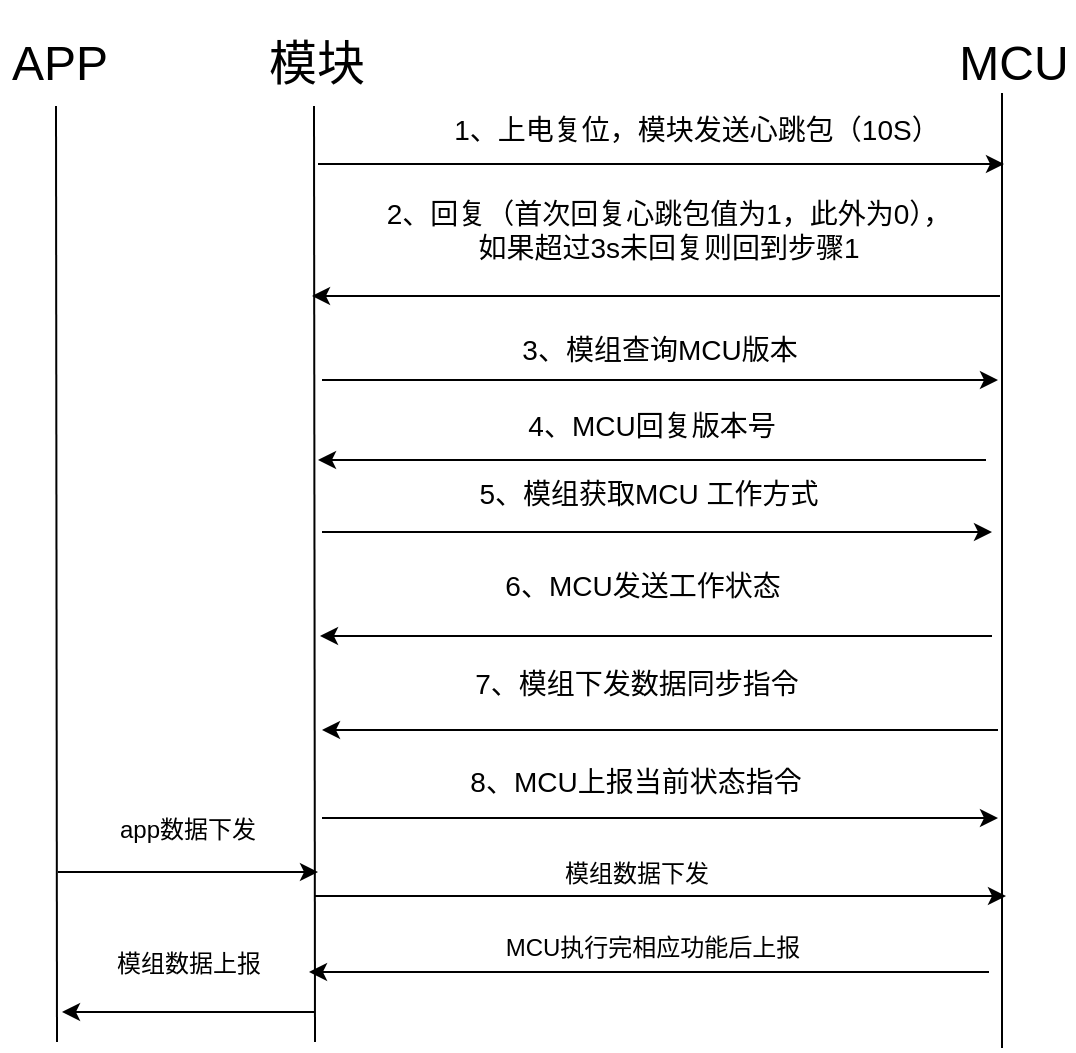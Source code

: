 <mxfile version="15.7.0" type="github">
  <diagram id="F3S5QaNviVKwhImFeugm" name="Page-1">
    <mxGraphModel dx="1422" dy="762" grid="0" gridSize="10" guides="1" tooltips="1" connect="1" arrows="1" fold="1" page="1" pageScale="1" pageWidth="827" pageHeight="1169" math="0" shadow="0">
      <root>
        <mxCell id="0" />
        <mxCell id="1" parent="0" />
        <mxCell id="8Cm0ka7NUujiJoH0r2gA-5" value="" style="endArrow=none;html=1;rounded=0;" parent="1" edge="1">
          <mxGeometry width="50" height="50" relative="1" as="geometry">
            <mxPoint x="258.5" y="628" as="sourcePoint" />
            <mxPoint x="258" y="160" as="targetPoint" />
          </mxGeometry>
        </mxCell>
        <mxCell id="8Cm0ka7NUujiJoH0r2gA-6" value="" style="endArrow=none;html=1;rounded=0;" parent="1" edge="1">
          <mxGeometry width="50" height="50" relative="1" as="geometry">
            <mxPoint x="602" y="631" as="sourcePoint" />
            <mxPoint x="602" y="153.5" as="targetPoint" />
          </mxGeometry>
        </mxCell>
        <mxCell id="8Cm0ka7NUujiJoH0r2gA-10" value="" style="endArrow=classic;html=1;rounded=0;" parent="1" edge="1">
          <mxGeometry width="50" height="50" relative="1" as="geometry">
            <mxPoint x="260" y="189" as="sourcePoint" />
            <mxPoint x="603" y="189" as="targetPoint" />
          </mxGeometry>
        </mxCell>
        <mxCell id="8Cm0ka7NUujiJoH0r2gA-11" value="&lt;font style=&quot;font-size: 24px&quot;&gt;模块&lt;/font&gt;" style="text;html=1;strokeColor=none;fillColor=none;align=center;verticalAlign=middle;whiteSpace=wrap;rounded=0;" parent="1" vertex="1">
          <mxGeometry x="208" y="107" width="103" height="63" as="geometry" />
        </mxCell>
        <mxCell id="8Cm0ka7NUujiJoH0r2gA-12" value="MCU" style="text;html=1;strokeColor=none;fillColor=none;align=center;verticalAlign=middle;whiteSpace=wrap;rounded=0;fontSize=24;" parent="1" vertex="1">
          <mxGeometry x="578" y="123.5" width="60" height="30" as="geometry" />
        </mxCell>
        <mxCell id="8Cm0ka7NUujiJoH0r2gA-13" value="&lt;font style=&quot;font-size: 14px&quot;&gt;1、上电复位，模块发送心跳包（10S）&lt;/font&gt;" style="text;html=1;strokeColor=none;fillColor=none;align=center;verticalAlign=middle;whiteSpace=wrap;rounded=0;fontSize=24;" parent="1" vertex="1">
          <mxGeometry x="302" y="153.5" width="295" height="30" as="geometry" />
        </mxCell>
        <mxCell id="8Cm0ka7NUujiJoH0r2gA-14" value="" style="endArrow=classic;html=1;rounded=0;fontSize=14;" parent="1" edge="1">
          <mxGeometry width="50" height="50" relative="1" as="geometry">
            <mxPoint x="601" y="255" as="sourcePoint" />
            <mxPoint x="257" y="255" as="targetPoint" />
          </mxGeometry>
        </mxCell>
        <mxCell id="8Cm0ka7NUujiJoH0r2gA-15" value="2、回复（首次回复心跳包值为1，此外为0），如果超过3s未回复则回到步骤1" style="text;html=1;strokeColor=none;fillColor=none;align=center;verticalAlign=middle;whiteSpace=wrap;rounded=0;fontSize=14;" parent="1" vertex="1">
          <mxGeometry x="291" y="194" width="289" height="55" as="geometry" />
        </mxCell>
        <mxCell id="8Cm0ka7NUujiJoH0r2gA-18" value="" style="endArrow=classic;html=1;rounded=0;fontSize=14;" parent="1" edge="1">
          <mxGeometry width="50" height="50" relative="1" as="geometry">
            <mxPoint x="262" y="297" as="sourcePoint" />
            <mxPoint x="600" y="297" as="targetPoint" />
          </mxGeometry>
        </mxCell>
        <mxCell id="8Cm0ka7NUujiJoH0r2gA-19" value="3、模组查询MCU版本" style="text;html=1;strokeColor=none;fillColor=none;align=center;verticalAlign=middle;whiteSpace=wrap;rounded=0;fontSize=14;" parent="1" vertex="1">
          <mxGeometry x="342" y="267" width="178" height="30" as="geometry" />
        </mxCell>
        <mxCell id="8Cm0ka7NUujiJoH0r2gA-20" value="" style="endArrow=classic;html=1;rounded=0;fontSize=14;" parent="1" edge="1">
          <mxGeometry width="50" height="50" relative="1" as="geometry">
            <mxPoint x="594" y="337" as="sourcePoint" />
            <mxPoint x="260" y="337" as="targetPoint" />
          </mxGeometry>
        </mxCell>
        <mxCell id="8Cm0ka7NUujiJoH0r2gA-21" value="4、MCU回复版本号" style="text;html=1;strokeColor=none;fillColor=none;align=center;verticalAlign=middle;whiteSpace=wrap;rounded=0;fontSize=14;" parent="1" vertex="1">
          <mxGeometry x="334" y="305" width="186" height="30" as="geometry" />
        </mxCell>
        <mxCell id="8Cm0ka7NUujiJoH0r2gA-22" value="" style="endArrow=classic;html=1;rounded=0;fontSize=14;" parent="1" edge="1">
          <mxGeometry width="50" height="50" relative="1" as="geometry">
            <mxPoint x="262" y="373" as="sourcePoint" />
            <mxPoint x="597" y="373" as="targetPoint" />
          </mxGeometry>
        </mxCell>
        <mxCell id="8Cm0ka7NUujiJoH0r2gA-23" value="5、模组获取MCU 工作方式" style="text;html=1;strokeColor=none;fillColor=none;align=center;verticalAlign=middle;whiteSpace=wrap;rounded=0;fontSize=14;" parent="1" vertex="1">
          <mxGeometry x="325" y="339" width="201" height="30" as="geometry" />
        </mxCell>
        <mxCell id="8Cm0ka7NUujiJoH0r2gA-24" value="" style="endArrow=classic;html=1;rounded=0;fontSize=14;" parent="1" edge="1">
          <mxGeometry width="50" height="50" relative="1" as="geometry">
            <mxPoint x="597" y="425" as="sourcePoint" />
            <mxPoint x="261" y="425" as="targetPoint" />
          </mxGeometry>
        </mxCell>
        <mxCell id="8Cm0ka7NUujiJoH0r2gA-25" value="6、MCU发送工作状态" style="text;html=1;strokeColor=none;fillColor=none;align=center;verticalAlign=middle;whiteSpace=wrap;rounded=0;fontSize=14;" parent="1" vertex="1">
          <mxGeometry x="342" y="385" width="161" height="30" as="geometry" />
        </mxCell>
        <mxCell id="8Cm0ka7NUujiJoH0r2gA-31" value="" style="endArrow=classic;html=1;rounded=0;fontSize=14;" parent="1" edge="1">
          <mxGeometry width="50" height="50" relative="1" as="geometry">
            <mxPoint x="600" y="472" as="sourcePoint" />
            <mxPoint x="262" y="472" as="targetPoint" />
          </mxGeometry>
        </mxCell>
        <mxCell id="8Cm0ka7NUujiJoH0r2gA-32" value="7、模组下发数据同步指令" style="text;html=1;strokeColor=none;fillColor=none;align=center;verticalAlign=middle;whiteSpace=wrap;rounded=0;fontSize=14;" parent="1" vertex="1">
          <mxGeometry x="314.5" y="434" width="209" height="30" as="geometry" />
        </mxCell>
        <mxCell id="8Cm0ka7NUujiJoH0r2gA-33" value="" style="endArrow=classic;html=1;rounded=0;fontSize=14;" parent="1" edge="1">
          <mxGeometry width="50" height="50" relative="1" as="geometry">
            <mxPoint x="262" y="516" as="sourcePoint" />
            <mxPoint x="600" y="516" as="targetPoint" />
          </mxGeometry>
        </mxCell>
        <mxCell id="8Cm0ka7NUujiJoH0r2gA-35" value="8、MCU上报当前状态指令" style="text;html=1;strokeColor=none;fillColor=none;align=center;verticalAlign=middle;whiteSpace=wrap;rounded=0;fontSize=14;" parent="1" vertex="1">
          <mxGeometry x="302" y="483" width="234" height="30" as="geometry" />
        </mxCell>
        <mxCell id="8Cm0ka7NUujiJoH0r2gA-37" value="" style="endArrow=none;html=1;rounded=0;" parent="1" edge="1">
          <mxGeometry width="50" height="50" relative="1" as="geometry">
            <mxPoint x="129.5" y="628" as="sourcePoint" />
            <mxPoint x="129" y="160" as="targetPoint" />
          </mxGeometry>
        </mxCell>
        <mxCell id="8Cm0ka7NUujiJoH0r2gA-38" value="&lt;font style=&quot;font-size: 24px&quot;&gt;APP&lt;/font&gt;" style="text;html=1;strokeColor=none;fillColor=none;align=center;verticalAlign=middle;whiteSpace=wrap;rounded=0;fontSize=14;" parent="1" vertex="1">
          <mxGeometry x="101" y="123.5" width="60" height="30" as="geometry" />
        </mxCell>
        <mxCell id="8Cm0ka7NUujiJoH0r2gA-39" value="" style="endArrow=classic;html=1;rounded=0;fontSize=24;" parent="1" edge="1">
          <mxGeometry width="50" height="50" relative="1" as="geometry">
            <mxPoint x="130" y="543" as="sourcePoint" />
            <mxPoint x="260" y="543" as="targetPoint" />
          </mxGeometry>
        </mxCell>
        <mxCell id="8Cm0ka7NUujiJoH0r2gA-40" value="&lt;font style=&quot;font-size: 12px&quot;&gt;app数据下发&lt;/font&gt;" style="text;html=1;strokeColor=none;fillColor=none;align=center;verticalAlign=middle;whiteSpace=wrap;rounded=0;fontSize=24;" parent="1" vertex="1">
          <mxGeometry x="156" y="502" width="78" height="32" as="geometry" />
        </mxCell>
        <mxCell id="8Cm0ka7NUujiJoH0r2gA-42" value="" style="endArrow=classic;html=1;rounded=0;fontSize=12;" parent="1" edge="1">
          <mxGeometry width="50" height="50" relative="1" as="geometry">
            <mxPoint x="258" y="613" as="sourcePoint" />
            <mxPoint x="132" y="613" as="targetPoint" />
          </mxGeometry>
        </mxCell>
        <mxCell id="8Cm0ka7NUujiJoH0r2gA-43" value="模组数据上报" style="text;html=1;strokeColor=none;fillColor=none;align=center;verticalAlign=middle;whiteSpace=wrap;rounded=0;fontSize=12;" parent="1" vertex="1">
          <mxGeometry x="157" y="574" width="77" height="30" as="geometry" />
        </mxCell>
        <mxCell id="8Cm0ka7NUujiJoH0r2gA-44" value="" style="endArrow=classic;html=1;rounded=0;fontSize=12;" parent="1" edge="1">
          <mxGeometry width="50" height="50" relative="1" as="geometry">
            <mxPoint x="595.5" y="593" as="sourcePoint" />
            <mxPoint x="255.5" y="593" as="targetPoint" />
          </mxGeometry>
        </mxCell>
        <mxCell id="8Cm0ka7NUujiJoH0r2gA-45" value="" style="endArrow=classic;html=1;rounded=0;fontSize=12;" parent="1" edge="1">
          <mxGeometry width="50" height="50" relative="1" as="geometry">
            <mxPoint x="258" y="555" as="sourcePoint" />
            <mxPoint x="604" y="555" as="targetPoint" />
          </mxGeometry>
        </mxCell>
        <mxCell id="8Cm0ka7NUujiJoH0r2gA-46" value="模组数据下发" style="text;html=1;strokeColor=none;fillColor=none;align=center;verticalAlign=middle;whiteSpace=wrap;rounded=0;fontSize=12;" parent="1" vertex="1">
          <mxGeometry x="345.5" y="529" width="147" height="30" as="geometry" />
        </mxCell>
        <mxCell id="8Cm0ka7NUujiJoH0r2gA-47" value="MCU执行完相应功能后上报" style="text;html=1;strokeColor=none;fillColor=none;align=center;verticalAlign=middle;whiteSpace=wrap;rounded=0;fontSize=12;" parent="1" vertex="1">
          <mxGeometry x="320.5" y="566" width="213" height="30" as="geometry" />
        </mxCell>
      </root>
    </mxGraphModel>
  </diagram>
</mxfile>
